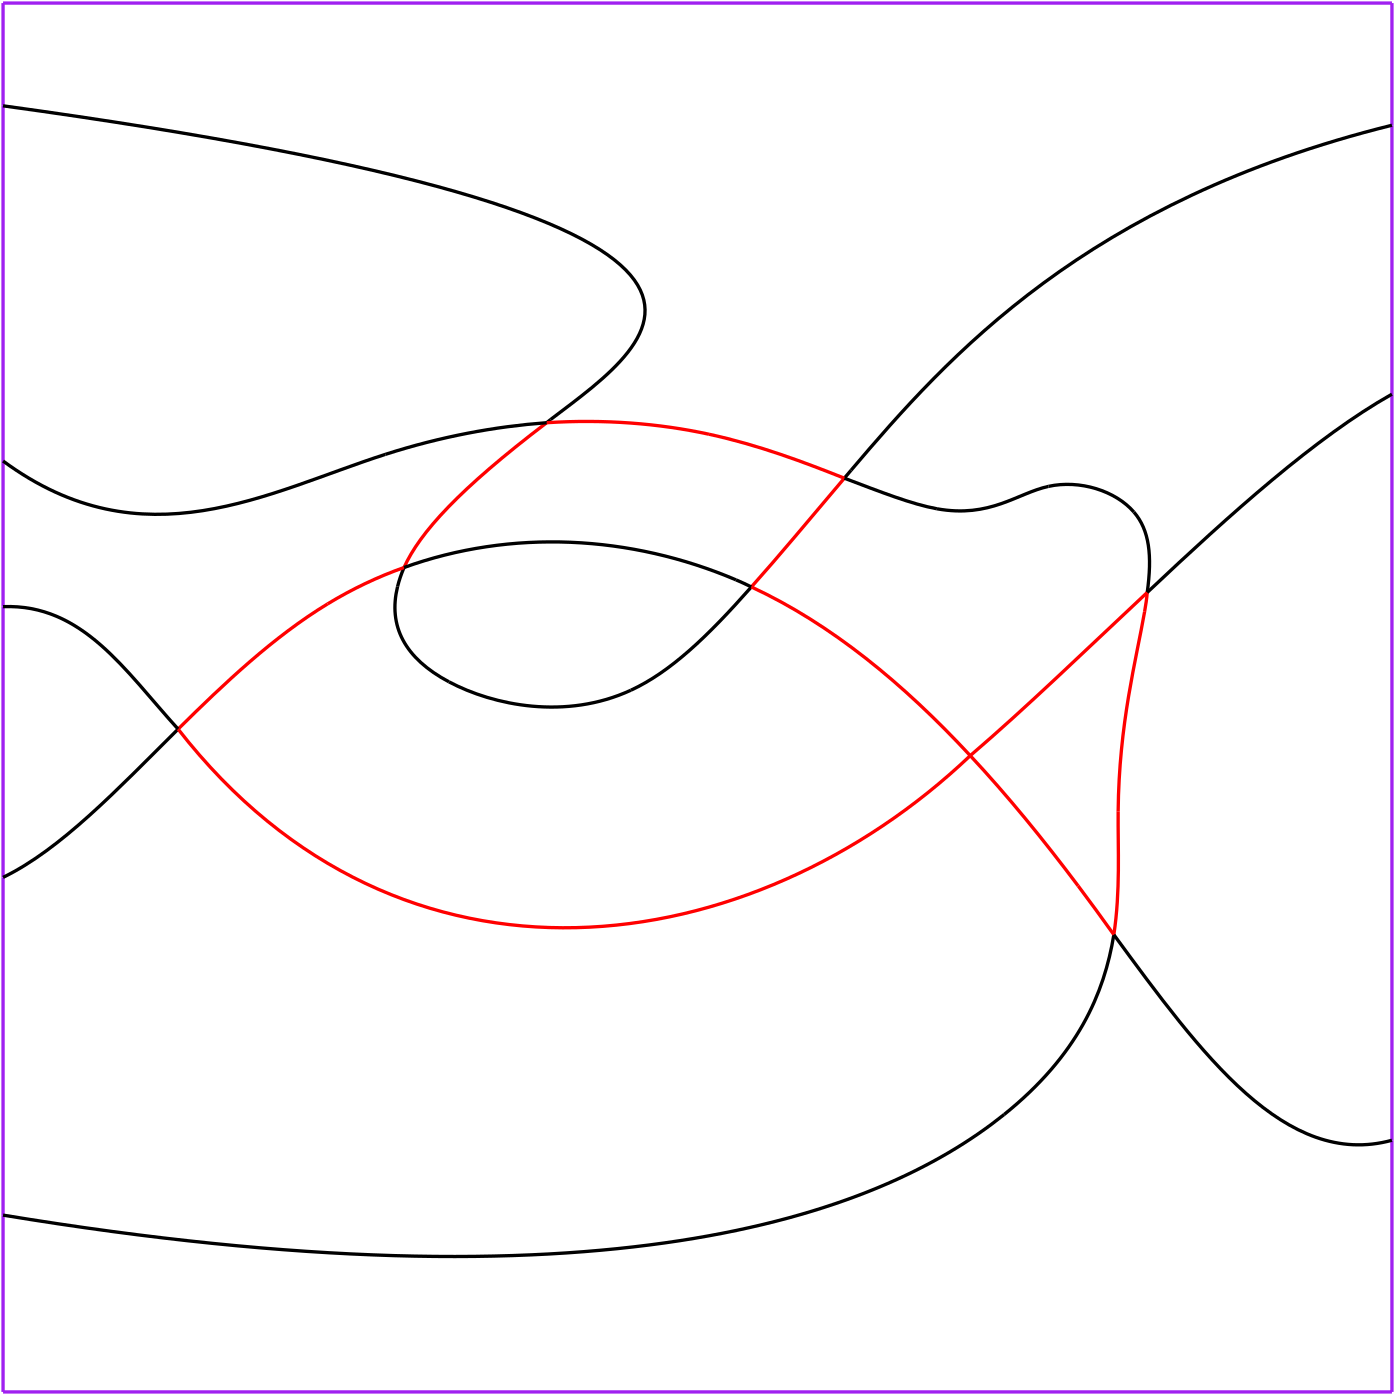 <?xml version="1.0"?>
<!DOCTYPE ipe SYSTEM "ipe.dtd">
<ipe version="70206" creator="Ipe 7.2.7">
<info created="D:20200520210504" modified="D:20200621224247"/>
<ipestyle name="basic">
<symbol name="arrow/arc(spx)">
<path stroke="sym-stroke" fill="sym-stroke" pen="sym-pen">
0 0 m
-1 0.333 l
-1 -0.333 l
h
</path>
</symbol>
<symbol name="arrow/farc(spx)">
<path stroke="sym-stroke" fill="white" pen="sym-pen">
0 0 m
-1 0.333 l
-1 -0.333 l
h
</path>
</symbol>
<symbol name="arrow/ptarc(spx)">
<path stroke="sym-stroke" fill="sym-stroke" pen="sym-pen">
0 0 m
-1 0.333 l
-0.8 0 l
-1 -0.333 l
h
</path>
</symbol>
<symbol name="arrow/fptarc(spx)">
<path stroke="sym-stroke" fill="white" pen="sym-pen">
0 0 m
-1 0.333 l
-0.8 0 l
-1 -0.333 l
h
</path>
</symbol>
<symbol name="mark/circle(sx)" transformations="translations">
<path fill="sym-stroke">
0.6 0 0 0.6 0 0 e
0.4 0 0 0.4 0 0 e
</path>
</symbol>
<symbol name="mark/disk(sx)" transformations="translations">
<path fill="sym-stroke">
0.6 0 0 0.6 0 0 e
</path>
</symbol>
<symbol name="mark/fdisk(sfx)" transformations="translations">
<group>
<path fill="sym-fill">
0.5 0 0 0.5 0 0 e
</path>
<path fill="sym-stroke" fillrule="eofill">
0.6 0 0 0.6 0 0 e
0.4 0 0 0.4 0 0 e
</path>
</group>
</symbol>
<symbol name="mark/box(sx)" transformations="translations">
<path fill="sym-stroke" fillrule="eofill">
-0.6 -0.6 m
0.6 -0.6 l
0.6 0.6 l
-0.6 0.6 l
h
-0.4 -0.4 m
0.4 -0.4 l
0.4 0.4 l
-0.4 0.4 l
h
</path>
</symbol>
<symbol name="mark/square(sx)" transformations="translations">
<path fill="sym-stroke">
-0.6 -0.6 m
0.6 -0.6 l
0.6 0.6 l
-0.6 0.6 l
h
</path>
</symbol>
<symbol name="mark/fsquare(sfx)" transformations="translations">
<group>
<path fill="sym-fill">
-0.5 -0.5 m
0.5 -0.5 l
0.5 0.5 l
-0.5 0.5 l
h
</path>
<path fill="sym-stroke" fillrule="eofill">
-0.6 -0.6 m
0.6 -0.6 l
0.6 0.6 l
-0.6 0.6 l
h
-0.4 -0.4 m
0.4 -0.4 l
0.4 0.4 l
-0.4 0.4 l
h
</path>
</group>
</symbol>
<symbol name="mark/cross(sx)" transformations="translations">
<group>
<path fill="sym-stroke">
-0.43 -0.57 m
0.57 0.43 l
0.43 0.57 l
-0.57 -0.43 l
h
</path>
<path fill="sym-stroke">
-0.43 0.57 m
0.57 -0.43 l
0.43 -0.57 l
-0.57 0.43 l
h
</path>
</group>
</symbol>
<symbol name="arrow/fnormal(spx)">
<path stroke="sym-stroke" fill="white" pen="sym-pen">
0 0 m
-1 0.333 l
-1 -0.333 l
h
</path>
</symbol>
<symbol name="arrow/pointed(spx)">
<path stroke="sym-stroke" fill="sym-stroke" pen="sym-pen">
0 0 m
-1 0.333 l
-0.8 0 l
-1 -0.333 l
h
</path>
</symbol>
<symbol name="arrow/fpointed(spx)">
<path stroke="sym-stroke" fill="white" pen="sym-pen">
0 0 m
-1 0.333 l
-0.8 0 l
-1 -0.333 l
h
</path>
</symbol>
<symbol name="arrow/linear(spx)">
<path stroke="sym-stroke" pen="sym-pen">
-1 0.333 m
0 0 l
-1 -0.333 l
</path>
</symbol>
<symbol name="arrow/fdouble(spx)">
<path stroke="sym-stroke" fill="white" pen="sym-pen">
0 0 m
-1 0.333 l
-1 -0.333 l
h
-1 0 m
-2 0.333 l
-2 -0.333 l
h
</path>
</symbol>
<symbol name="arrow/double(spx)">
<path stroke="sym-stroke" fill="sym-stroke" pen="sym-pen">
0 0 m
-1 0.333 l
-1 -0.333 l
h
-1 0 m
-2 0.333 l
-2 -0.333 l
h
</path>
</symbol>
<pen name="heavier" value="0.8"/>
<pen name="fat" value="1.2"/>
<pen name="ultrafat" value="2"/>
<symbolsize name="large" value="5"/>
<symbolsize name="small" value="2"/>
<symbolsize name="tiny" value="1.1"/>
<arrowsize name="large" value="10"/>
<arrowsize name="small" value="5"/>
<arrowsize name="tiny" value="3"/>
<color name="red" value="1 0 0"/>
<color name="green" value="0 1 0"/>
<color name="blue" value="0 0 1"/>
<color name="yellow" value="1 1 0"/>
<color name="orange" value="1 0.647 0"/>
<color name="gold" value="1 0.843 0"/>
<color name="purple" value="0.627 0.125 0.941"/>
<color name="gray" value="0.745"/>
<color name="brown" value="0.647 0.165 0.165"/>
<color name="navy" value="0 0 0.502"/>
<color name="pink" value="1 0.753 0.796"/>
<color name="seagreen" value="0.18 0.545 0.341"/>
<color name="turquoise" value="0.251 0.878 0.816"/>
<color name="violet" value="0.933 0.51 0.933"/>
<color name="darkblue" value="0 0 0.545"/>
<color name="darkcyan" value="0 0.545 0.545"/>
<color name="darkgray" value="0.663"/>
<color name="darkgreen" value="0 0.392 0"/>
<color name="darkmagenta" value="0.545 0 0.545"/>
<color name="darkorange" value="1 0.549 0"/>
<color name="darkred" value="0.545 0 0"/>
<color name="lightblue" value="0.678 0.847 0.902"/>
<color name="lightcyan" value="0.878 1 1"/>
<color name="lightgray" value="0.827"/>
<color name="lightgreen" value="0.565 0.933 0.565"/>
<color name="lightyellow" value="1 1 0.878"/>
<dashstyle name="dashed" value="[4] 0"/>
<dashstyle name="dotted" value="[1 3] 0"/>
<dashstyle name="dash dotted" value="[4 2 1 2] 0"/>
<dashstyle name="dash dot dotted" value="[4 2 1 2 1 2] 0"/>
<textsize name="large" value="\large"/>
<textsize name="Large" value="\Large"/>
<textsize name="LARGE" value="\LARGE"/>
<textsize name="huge" value="\huge"/>
<textsize name="Huge" value="\Huge"/>
<textsize name="small" value="\small"/>
<textsize name="footnote" value="\footnotesize"/>
<textsize name="tiny" value="\tiny"/>
<textstyle name="center" begin="\begin{center}" end="\end{center}"/>
<textstyle name="itemize" begin="\begin{itemize}" end="\end{itemize}"/>
<textstyle name="item" begin="\begin{itemize}\item{}" end="\end{itemize}"/>
<gridsize name="4 pts" value="4"/>
<gridsize name="8 pts (~3 mm)" value="8"/>
<gridsize name="16 pts (~6 mm)" value="16"/>
<gridsize name="32 pts (~12 mm)" value="32"/>
<gridsize name="10 pts (~3.5 mm)" value="10"/>
<gridsize name="20 pts (~7 mm)" value="20"/>
<gridsize name="14 pts (~5 mm)" value="14"/>
<gridsize name="28 pts (~10 mm)" value="28"/>
<gridsize name="56 pts (~20 mm)" value="56"/>
<anglesize name="90 deg" value="90"/>
<anglesize name="60 deg" value="60"/>
<anglesize name="45 deg" value="45"/>
<anglesize name="30 deg" value="30"/>
<anglesize name="22.5 deg" value="22.5"/>
<tiling name="falling" angle="-60" step="4" width="1"/>
<tiling name="rising" angle="30" step="4" width="1"/>
</ipestyle>
<page>
<layer name="alpha"/>
<view layers="alpha" active="alpha"/>
<path layer="alpha" stroke="purple" pen="fat">
-249.39 249.23 m
-249.39 249.23
-249.39 249.23
-249.39 249.23 c
</path>
<path stroke="purple" pen="fat">
-249.39 249.23 m
-249.39 236.898
-249.39 224.567
-249.39 212.235 c
</path>
<path stroke="purple" pen="fat">
-249.39 212.235 m
-249.39 169.612
-249.39 126.989
-249.39 84.366 c
</path>
<path stroke="purple" pen="fat">
-249.39 84.366 m
-249.39 66.889
-249.39 49.413
-249.39 31.936 c
</path>
<path stroke="purple" pen="fat">
-249.39 31.936 m
-249.39 -0.551
-249.39 -33.038
-249.39 -65.525 c
</path>
<path stroke="purple" pen="fat">
-249.39 -65.525 m
-249.39 -106.055
-249.39 -146.585
-249.39 -187.115 c
</path>
<path stroke="purple" pen="fat">
-249.39 -187.115 m
-249.39 -208.333
-249.39 -229.552
-249.39 -250.77 c
</path>
<path stroke="red" pen="fat">
-249.39 -250.77 m
-249.39 -250.77
-249.39 -250.77
-249.39 -250.77 c
</path>
<path stroke="red" pen="fat">
-249.39 -250.77 m
-249.39 -250.77
-249.39 -250.77
-249.39 -250.77 c
</path>
<path stroke="purple" pen="fat">
-249.39 -250.77 m
-82.723 -250.77
83.943 -250.77
250.61 -250.77 c
</path>
<path stroke="red" pen="fat">
250.61 -250.77 m
250.61 -250.77
250.61 -250.77
250.61 -250.77 c
</path>
<path stroke="red" pen="fat">
250.61 -250.77 m
250.61 -250.77
250.61 -250.77
250.61 -250.77 c
</path>
<path stroke="purple" pen="fat">
250.61 -250.77 m
250.61 -220.568
250.61 -190.367
250.61 -160.165 c
</path>
<path stroke="purple" pen="fat">
250.61 -160.165 m
250.61 -70.633
250.61 18.9
250.61 108.432 c
</path>
<path stroke="purple" pen="fat">
250.61 108.432 m
250.61 140.703
250.61 172.973
250.61 205.244 c
</path>
<path stroke="purple" pen="fat">
250.61 205.244 m
250.61 219.906
250.61 234.568
250.61 249.23 c
</path>
<path stroke="purple" pen="fat">
250.61 249.23 m
250.61 249.23
250.61 249.23
250.61 249.23 c
</path>
<path stroke="purple" pen="fat">
250.61 249.23 m
250.61 249.23
250.61 249.23
250.61 249.23 c
</path>
<path stroke="purple" pen="fat">
250.61 249.23 m
83.943 249.23
-82.723 249.23
-249.39 249.23 c
</path>
<path stroke="purple" pen="fat">
-249.39 249.23 m
-249.39 249.23
-249.39 249.23
-249.39 249.23 c
</path>
<path stroke="purple" pen="fat">
-249.39 212.235 m
-249.39 212.235
-249.39 212.235
-249.39 212.235 c
</path>
<path stroke="black" pen="fat">
-249.39 212.235 m
51.215 170.944
-13.482 128.727
-52.265 99.312 c
</path>
<path stroke="black" pen="fat">
-52.265 99.312 m
-52.736 98.955
-53.203 98.6
-53.7015 98.152 c
</path>
<path stroke="red" pen="fat">
-53.7015 98.152 m
-85.392 74.047
-99.339 58.61
-105.037 46.0315 c
</path>
<path stroke="black" pen="fat">
-105.037 46.0315 m
-106.057 43.632
-106.828 41.361
-107.368 39.151 c
</path>
<path stroke="black" pen="fat">
-107.368 39.151 m
-110.823 25.016
-104.867 13.358
-88.852 4.859 c
</path>
<path stroke="black" pen="fat">
-88.852 4.859 m
-72.838 -3.64
-46.767 -8.98
-23.365 1.856 c
</path>
<path stroke="black" pen="fat">
-23.365 1.856 m
-9.187 8.421
4.01 20.924
20.0015 39.0265 c
</path>
<path stroke="red" pen="fat">
20.0015 39.0265 m
29.799 49.959
40.633 63.035
53.47 78.177 c
</path>
<path stroke="black" pen="fat">
53.47 78.177 m
54.202 79.048
55.032 80.026
55.87 81.012 c
</path>
<path stroke="black" pen="fat">
55.87 81.012 m
90.972 122.317
140.445 177.915
250.61 205.244 c
</path>
<path stroke="purple" pen="fat">
250.61 205.244 m
250.61 205.244
250.61 205.244
250.61 205.244 c
</path>
<path stroke="purple" pen="fat">
-249.39 -187.115 m
-249.39 -187.115
-249.39 -187.115
-249.39 -187.115 c
</path>
<path stroke="black" pen="fat">
-249.39 -187.115 m
-33.925 -222.645
64.568 -188.215
110.987 -150.898 c
</path>
<path stroke="red" pen="fat">
110.987 -150.898 m
110.987 -150.898
110.987 -150.898
110.987 -150.898 c
</path>
<path stroke="red" pen="fat">
110.987 -150.898 m
110.987 -150.898
110.987 -150.898
110.987 -150.898 c
</path>
<path stroke="black" pen="fat">
110.987 -150.898 m
137.539 -129.553
147.054 -107.262
150.494 -86.165 c
</path>
<path stroke="red" pen="fat">
150.494 -86.165 m
152.885 -70.389
151.921 -55.279
152.046 -41.738 c
</path>
<path stroke="red" pen="fat">
152.046 -41.738 m
152.046 -41.738
152.046 -41.738
152.046 -41.738 c
</path>
<path stroke="red" pen="fat">
152.046 -41.738 m
152.046 -41.738
152.046 -41.738
152.046 -41.738 c
</path>
<path stroke="red" pen="fat">
152.046 -41.738 m
152.338 -10.1
158.577 12.97
161.561 30.089 c
</path>
<path stroke="red" pen="fat">
161.561 30.089 m
161.987 32.533
162.347 34.857
162.516 37.0515 c
</path>
<path stroke="black" pen="fat">
162.516 37.0515 m
164.339 50.325
163.336 59.465
157.7 66.002 c
</path>
<path stroke="red" pen="fat">
157.7 66.002 m
157.7 66.002
157.7 66.002
157.7 66.002 c
</path>
<path stroke="red" pen="fat">
157.7 66.002 m
157.7 66.002
157.7 66.002
157.7 66.002 c
</path>
<path stroke="black" pen="fat">
157.7 66.002 m
151.125 73.628
138.245 77.711
126.955 75.232 c
</path>
<path stroke="red" pen="fat">
126.955 75.232 m
126.955 75.232
126.955 75.232
126.955 75.232 c
</path>
<path stroke="red" pen="fat">
126.955 75.232 m
126.955 75.232
126.955 75.232
126.955 75.232 c
</path>
<path stroke="black" pen="fat">
126.955 75.232 m
115.665 72.753
105.965 63.711
86.804 67.167 c
</path>
<path stroke="black" pen="fat">
86.804 67.167 m
77.716 68.806
66.499 73.257
53.47 78.177 c
</path>
<path stroke="red" pen="fat">
53.47 78.177 m
39.22 83.838
22.764 90.099
4.746 94.003 c
</path>
<path stroke="red" pen="fat">
4.746 94.003 m
-13.335 97.92
-32.989 99.465
-53.7015 98.152 c
</path>
<path stroke="black" pen="fat">
-53.7015 98.152 m
-72.321 96.797
-91.784 93.167
-111.78 86.752 c
</path>
<path stroke="black" pen="fat">
-111.78 86.752 m
-154.101 73.174
-198.811 47.118
-249.39 84.366 c
</path>
<path stroke="purple" pen="fat">
-249.39 84.366 m
-249.39 84.366
-249.39 84.366
-249.39 84.366 c
</path>
<path stroke="purple" pen="fat">
-249.39 -65.525 m
-249.39 -65.525
-249.39 -65.525
-249.39 -65.525 c
</path>
<path stroke="black" pen="fat">
-249.39 -65.525 m
-228.604 -55.427
-208.311 -33.949
-186.376 -12.145 c
</path>
<path stroke="red" pen="fat">
-186.376 -12.145 m
-169.711 4.346
-152.057 21.073
-132.556 32.928 c
</path>
<path stroke="red" pen="fat">
-132.556 32.928 m
-123.732 38.292
-114.529 42.658
-105.037 46.0315 c
</path>
<path stroke="black" pen="fat">
-105.037 46.0315 m
-66.353 60.002
-23.482 57.744
14.473 41.572 c
</path>
<path stroke="black" pen="fat">
14.473 41.572 m
16.323 40.784
18.161 39.963
20.0015 39.0265 c
</path>
<path stroke="red" pen="fat">
20.0015 39.0265 m
48.77 25.663
74.719 4.233
98.8005 -21.7025 c
</path>
<path stroke="red" pen="fat">
98.8005 -21.7025 m
112.286 -36.135
125.157 -51.963
137.642 -68.587 c
</path>
<path stroke="red" pen="fat">
137.642 -68.587 m
142 -74.39
146.312 -80.29
150.494 -86.165 c
</path>
<path stroke="black" pen="fat">
150.494 -86.165 m
182.069 -129.232
212.283 -170.669
250.61 -160.165 c
</path>
<path stroke="purple" pen="fat">
250.61 -160.165 m
250.61 -160.165
250.61 -160.165
250.61 -160.165 c
</path>
<path stroke="purple" pen="fat">
-249.39 31.936 m
-249.39 31.936
-249.39 31.936
-249.39 31.936 c
</path>
<path stroke="black" pen="fat">
-249.39 31.936 m
-220.735 33.033
-205.474 8.847
-186.376 -12.145 c
</path>
<path stroke="red" pen="fat">
84.743 -33.187 m
84.743 -33.187
84.743 -33.187
84.743 -33.187 c
</path>
<path stroke="red" pen="fat">
84.743 -33.187 m
84.743 -33.187
84.743 -33.187
84.743 -33.187 c
</path>
<path stroke="red" pen="fat">
98.8005 -21.7025 m
118.844 -4.555
140.512 16.456
162.516 37.0515 c
</path>
<path stroke="black" pen="fat">
162.516 37.0515 m
192.562 65.397
223.143 92.939
250.61 108.432 c
</path>
<path stroke="purple" pen="fat">
250.61 108.432 m
250.61 108.432
250.61 108.432
250.61 108.432 c
</path>
<path stroke="red" pen="fat">
-186.376 -12.145 m
-105.975 -115.408
20.306 -96.3142
98.8005 -21.7025 c
</path>
</page>
</ipe>
